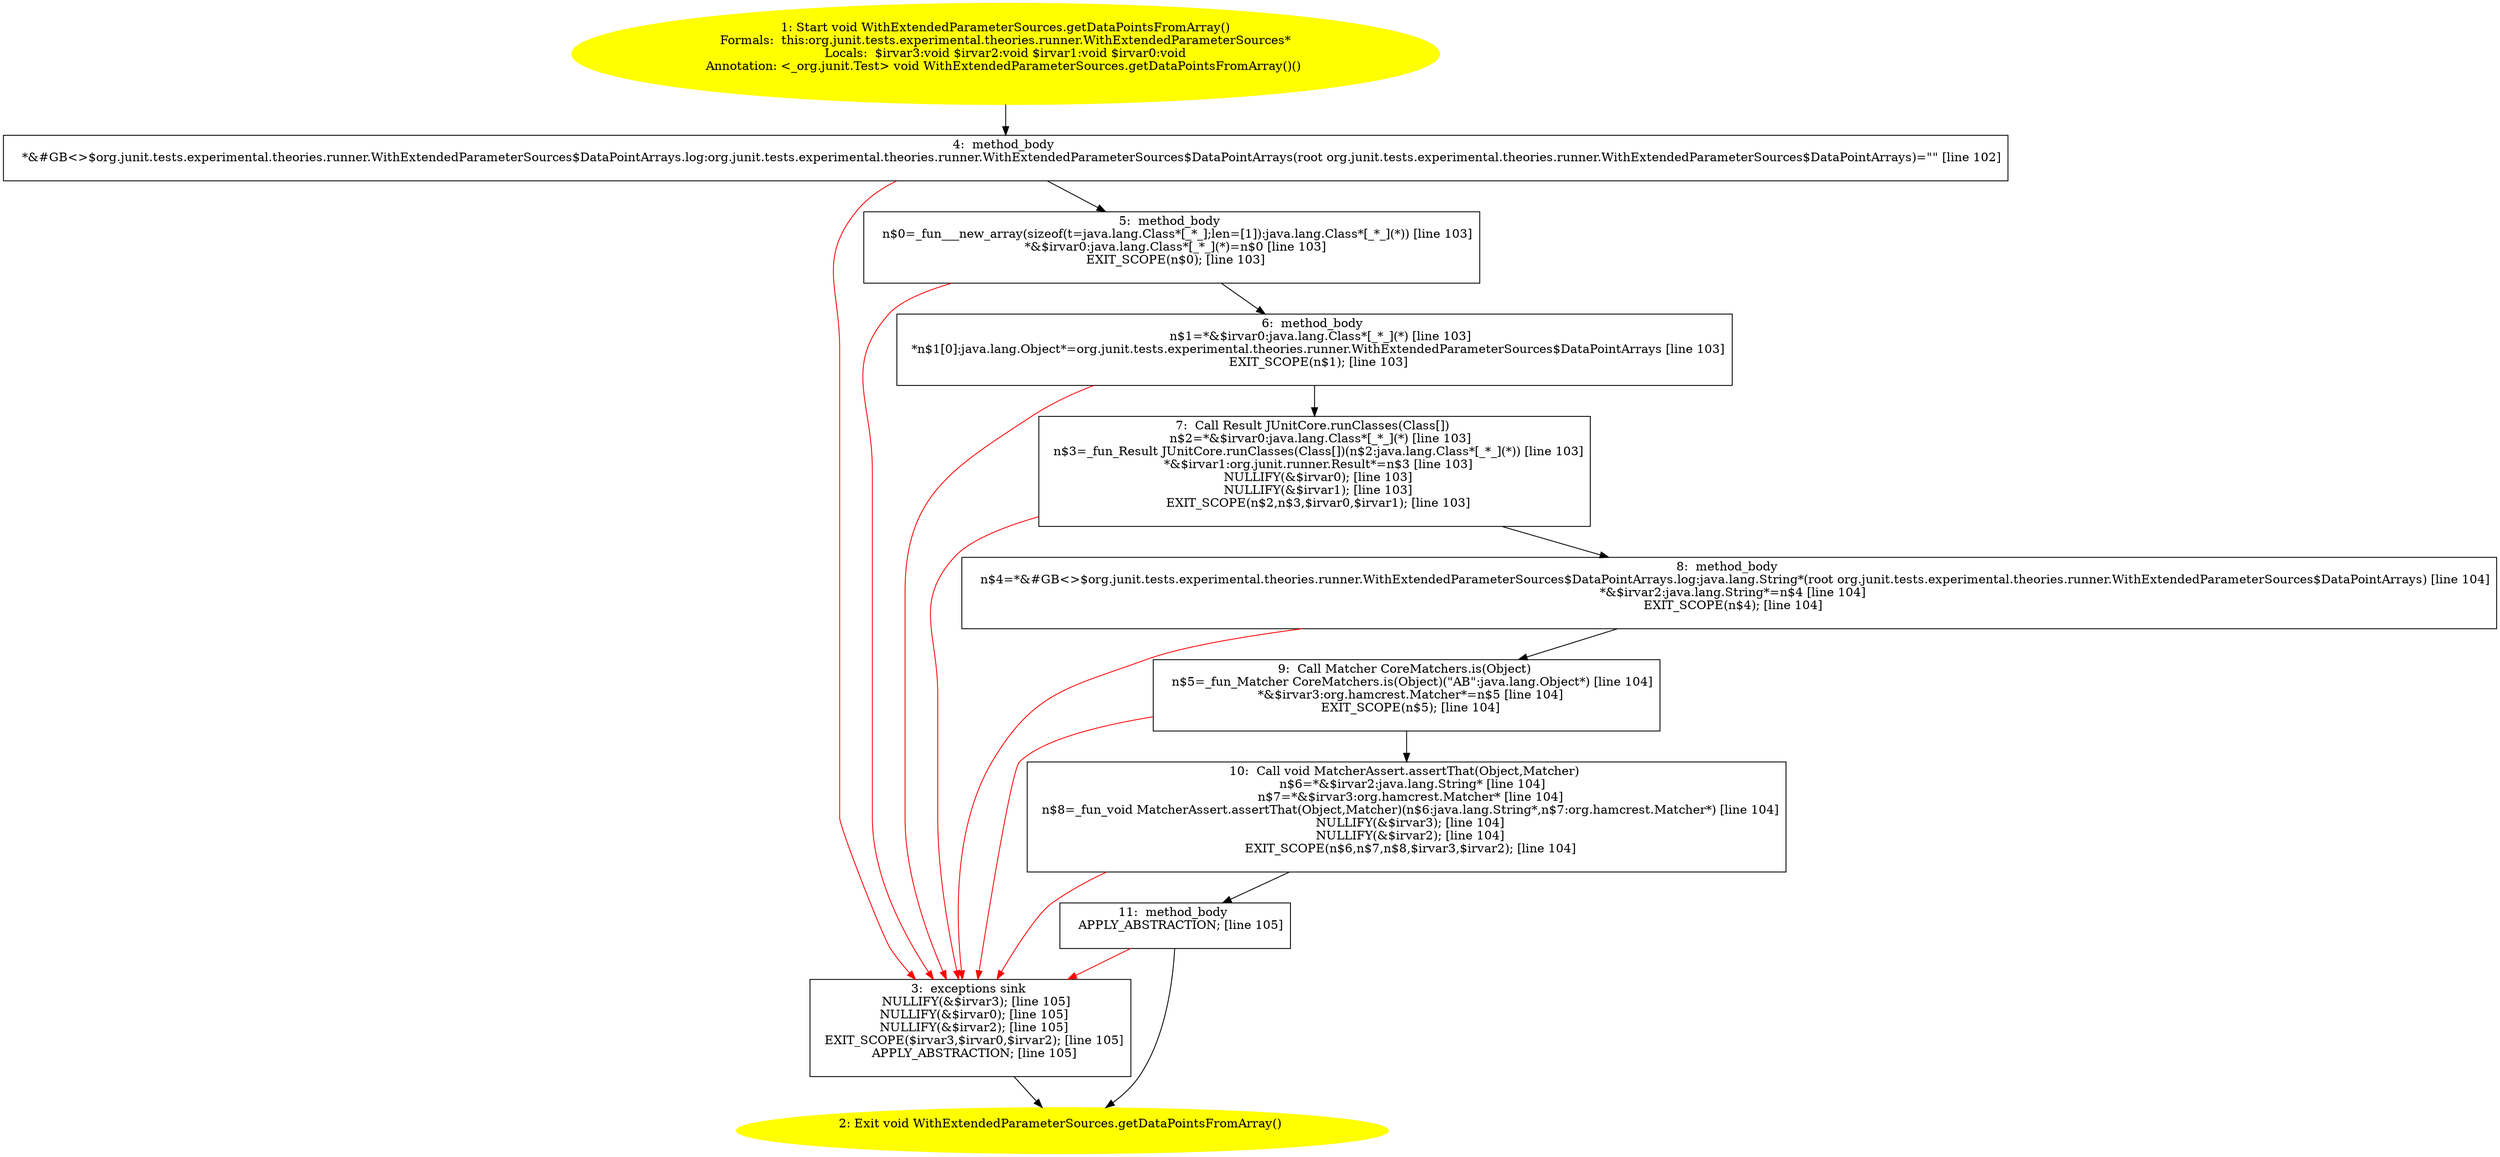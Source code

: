 /* @generated */
digraph cfg {
"org.junit.tests.experimental.theories.runner.WithExtendedParameterSources.getDataPointsFromArray():v.c74b30477dbba7d6fe135ada4d9d743b_1" [label="1: Start void WithExtendedParameterSources.getDataPointsFromArray()\nFormals:  this:org.junit.tests.experimental.theories.runner.WithExtendedParameterSources*\nLocals:  $irvar3:void $irvar2:void $irvar1:void $irvar0:void\nAnnotation: <_org.junit.Test> void WithExtendedParameterSources.getDataPointsFromArray()() \n  " color=yellow style=filled]
	

	 "org.junit.tests.experimental.theories.runner.WithExtendedParameterSources.getDataPointsFromArray():v.c74b30477dbba7d6fe135ada4d9d743b_1" -> "org.junit.tests.experimental.theories.runner.WithExtendedParameterSources.getDataPointsFromArray():v.c74b30477dbba7d6fe135ada4d9d743b_4" ;
"org.junit.tests.experimental.theories.runner.WithExtendedParameterSources.getDataPointsFromArray():v.c74b30477dbba7d6fe135ada4d9d743b_2" [label="2: Exit void WithExtendedParameterSources.getDataPointsFromArray() \n  " color=yellow style=filled]
	

"org.junit.tests.experimental.theories.runner.WithExtendedParameterSources.getDataPointsFromArray():v.c74b30477dbba7d6fe135ada4d9d743b_3" [label="3:  exceptions sink \n   NULLIFY(&$irvar3); [line 105]\n  NULLIFY(&$irvar0); [line 105]\n  NULLIFY(&$irvar2); [line 105]\n  EXIT_SCOPE($irvar3,$irvar0,$irvar2); [line 105]\n  APPLY_ABSTRACTION; [line 105]\n " shape="box"]
	

	 "org.junit.tests.experimental.theories.runner.WithExtendedParameterSources.getDataPointsFromArray():v.c74b30477dbba7d6fe135ada4d9d743b_3" -> "org.junit.tests.experimental.theories.runner.WithExtendedParameterSources.getDataPointsFromArray():v.c74b30477dbba7d6fe135ada4d9d743b_2" ;
"org.junit.tests.experimental.theories.runner.WithExtendedParameterSources.getDataPointsFromArray():v.c74b30477dbba7d6fe135ada4d9d743b_4" [label="4:  method_body \n   *&#GB<>$org.junit.tests.experimental.theories.runner.WithExtendedParameterSources$DataPointArrays.log:org.junit.tests.experimental.theories.runner.WithExtendedParameterSources$DataPointArrays(root org.junit.tests.experimental.theories.runner.WithExtendedParameterSources$DataPointArrays)=\"\" [line 102]\n " shape="box"]
	

	 "org.junit.tests.experimental.theories.runner.WithExtendedParameterSources.getDataPointsFromArray():v.c74b30477dbba7d6fe135ada4d9d743b_4" -> "org.junit.tests.experimental.theories.runner.WithExtendedParameterSources.getDataPointsFromArray():v.c74b30477dbba7d6fe135ada4d9d743b_5" ;
	 "org.junit.tests.experimental.theories.runner.WithExtendedParameterSources.getDataPointsFromArray():v.c74b30477dbba7d6fe135ada4d9d743b_4" -> "org.junit.tests.experimental.theories.runner.WithExtendedParameterSources.getDataPointsFromArray():v.c74b30477dbba7d6fe135ada4d9d743b_3" [color="red" ];
"org.junit.tests.experimental.theories.runner.WithExtendedParameterSources.getDataPointsFromArray():v.c74b30477dbba7d6fe135ada4d9d743b_5" [label="5:  method_body \n   n$0=_fun___new_array(sizeof(t=java.lang.Class*[_*_];len=[1]):java.lang.Class*[_*_](*)) [line 103]\n  *&$irvar0:java.lang.Class*[_*_](*)=n$0 [line 103]\n  EXIT_SCOPE(n$0); [line 103]\n " shape="box"]
	

	 "org.junit.tests.experimental.theories.runner.WithExtendedParameterSources.getDataPointsFromArray():v.c74b30477dbba7d6fe135ada4d9d743b_5" -> "org.junit.tests.experimental.theories.runner.WithExtendedParameterSources.getDataPointsFromArray():v.c74b30477dbba7d6fe135ada4d9d743b_6" ;
	 "org.junit.tests.experimental.theories.runner.WithExtendedParameterSources.getDataPointsFromArray():v.c74b30477dbba7d6fe135ada4d9d743b_5" -> "org.junit.tests.experimental.theories.runner.WithExtendedParameterSources.getDataPointsFromArray():v.c74b30477dbba7d6fe135ada4d9d743b_3" [color="red" ];
"org.junit.tests.experimental.theories.runner.WithExtendedParameterSources.getDataPointsFromArray():v.c74b30477dbba7d6fe135ada4d9d743b_6" [label="6:  method_body \n   n$1=*&$irvar0:java.lang.Class*[_*_](*) [line 103]\n  *n$1[0]:java.lang.Object*=org.junit.tests.experimental.theories.runner.WithExtendedParameterSources$DataPointArrays [line 103]\n  EXIT_SCOPE(n$1); [line 103]\n " shape="box"]
	

	 "org.junit.tests.experimental.theories.runner.WithExtendedParameterSources.getDataPointsFromArray():v.c74b30477dbba7d6fe135ada4d9d743b_6" -> "org.junit.tests.experimental.theories.runner.WithExtendedParameterSources.getDataPointsFromArray():v.c74b30477dbba7d6fe135ada4d9d743b_7" ;
	 "org.junit.tests.experimental.theories.runner.WithExtendedParameterSources.getDataPointsFromArray():v.c74b30477dbba7d6fe135ada4d9d743b_6" -> "org.junit.tests.experimental.theories.runner.WithExtendedParameterSources.getDataPointsFromArray():v.c74b30477dbba7d6fe135ada4d9d743b_3" [color="red" ];
"org.junit.tests.experimental.theories.runner.WithExtendedParameterSources.getDataPointsFromArray():v.c74b30477dbba7d6fe135ada4d9d743b_7" [label="7:  Call Result JUnitCore.runClasses(Class[]) \n   n$2=*&$irvar0:java.lang.Class*[_*_](*) [line 103]\n  n$3=_fun_Result JUnitCore.runClasses(Class[])(n$2:java.lang.Class*[_*_](*)) [line 103]\n  *&$irvar1:org.junit.runner.Result*=n$3 [line 103]\n  NULLIFY(&$irvar0); [line 103]\n  NULLIFY(&$irvar1); [line 103]\n  EXIT_SCOPE(n$2,n$3,$irvar0,$irvar1); [line 103]\n " shape="box"]
	

	 "org.junit.tests.experimental.theories.runner.WithExtendedParameterSources.getDataPointsFromArray():v.c74b30477dbba7d6fe135ada4d9d743b_7" -> "org.junit.tests.experimental.theories.runner.WithExtendedParameterSources.getDataPointsFromArray():v.c74b30477dbba7d6fe135ada4d9d743b_8" ;
	 "org.junit.tests.experimental.theories.runner.WithExtendedParameterSources.getDataPointsFromArray():v.c74b30477dbba7d6fe135ada4d9d743b_7" -> "org.junit.tests.experimental.theories.runner.WithExtendedParameterSources.getDataPointsFromArray():v.c74b30477dbba7d6fe135ada4d9d743b_3" [color="red" ];
"org.junit.tests.experimental.theories.runner.WithExtendedParameterSources.getDataPointsFromArray():v.c74b30477dbba7d6fe135ada4d9d743b_8" [label="8:  method_body \n   n$4=*&#GB<>$org.junit.tests.experimental.theories.runner.WithExtendedParameterSources$DataPointArrays.log:java.lang.String*(root org.junit.tests.experimental.theories.runner.WithExtendedParameterSources$DataPointArrays) [line 104]\n  *&$irvar2:java.lang.String*=n$4 [line 104]\n  EXIT_SCOPE(n$4); [line 104]\n " shape="box"]
	

	 "org.junit.tests.experimental.theories.runner.WithExtendedParameterSources.getDataPointsFromArray():v.c74b30477dbba7d6fe135ada4d9d743b_8" -> "org.junit.tests.experimental.theories.runner.WithExtendedParameterSources.getDataPointsFromArray():v.c74b30477dbba7d6fe135ada4d9d743b_9" ;
	 "org.junit.tests.experimental.theories.runner.WithExtendedParameterSources.getDataPointsFromArray():v.c74b30477dbba7d6fe135ada4d9d743b_8" -> "org.junit.tests.experimental.theories.runner.WithExtendedParameterSources.getDataPointsFromArray():v.c74b30477dbba7d6fe135ada4d9d743b_3" [color="red" ];
"org.junit.tests.experimental.theories.runner.WithExtendedParameterSources.getDataPointsFromArray():v.c74b30477dbba7d6fe135ada4d9d743b_9" [label="9:  Call Matcher CoreMatchers.is(Object) \n   n$5=_fun_Matcher CoreMatchers.is(Object)(\"AB\":java.lang.Object*) [line 104]\n  *&$irvar3:org.hamcrest.Matcher*=n$5 [line 104]\n  EXIT_SCOPE(n$5); [line 104]\n " shape="box"]
	

	 "org.junit.tests.experimental.theories.runner.WithExtendedParameterSources.getDataPointsFromArray():v.c74b30477dbba7d6fe135ada4d9d743b_9" -> "org.junit.tests.experimental.theories.runner.WithExtendedParameterSources.getDataPointsFromArray():v.c74b30477dbba7d6fe135ada4d9d743b_10" ;
	 "org.junit.tests.experimental.theories.runner.WithExtendedParameterSources.getDataPointsFromArray():v.c74b30477dbba7d6fe135ada4d9d743b_9" -> "org.junit.tests.experimental.theories.runner.WithExtendedParameterSources.getDataPointsFromArray():v.c74b30477dbba7d6fe135ada4d9d743b_3" [color="red" ];
"org.junit.tests.experimental.theories.runner.WithExtendedParameterSources.getDataPointsFromArray():v.c74b30477dbba7d6fe135ada4d9d743b_10" [label="10:  Call void MatcherAssert.assertThat(Object,Matcher) \n   n$6=*&$irvar2:java.lang.String* [line 104]\n  n$7=*&$irvar3:org.hamcrest.Matcher* [line 104]\n  n$8=_fun_void MatcherAssert.assertThat(Object,Matcher)(n$6:java.lang.String*,n$7:org.hamcrest.Matcher*) [line 104]\n  NULLIFY(&$irvar3); [line 104]\n  NULLIFY(&$irvar2); [line 104]\n  EXIT_SCOPE(n$6,n$7,n$8,$irvar3,$irvar2); [line 104]\n " shape="box"]
	

	 "org.junit.tests.experimental.theories.runner.WithExtendedParameterSources.getDataPointsFromArray():v.c74b30477dbba7d6fe135ada4d9d743b_10" -> "org.junit.tests.experimental.theories.runner.WithExtendedParameterSources.getDataPointsFromArray():v.c74b30477dbba7d6fe135ada4d9d743b_11" ;
	 "org.junit.tests.experimental.theories.runner.WithExtendedParameterSources.getDataPointsFromArray():v.c74b30477dbba7d6fe135ada4d9d743b_10" -> "org.junit.tests.experimental.theories.runner.WithExtendedParameterSources.getDataPointsFromArray():v.c74b30477dbba7d6fe135ada4d9d743b_3" [color="red" ];
"org.junit.tests.experimental.theories.runner.WithExtendedParameterSources.getDataPointsFromArray():v.c74b30477dbba7d6fe135ada4d9d743b_11" [label="11:  method_body \n   APPLY_ABSTRACTION; [line 105]\n " shape="box"]
	

	 "org.junit.tests.experimental.theories.runner.WithExtendedParameterSources.getDataPointsFromArray():v.c74b30477dbba7d6fe135ada4d9d743b_11" -> "org.junit.tests.experimental.theories.runner.WithExtendedParameterSources.getDataPointsFromArray():v.c74b30477dbba7d6fe135ada4d9d743b_2" ;
	 "org.junit.tests.experimental.theories.runner.WithExtendedParameterSources.getDataPointsFromArray():v.c74b30477dbba7d6fe135ada4d9d743b_11" -> "org.junit.tests.experimental.theories.runner.WithExtendedParameterSources.getDataPointsFromArray():v.c74b30477dbba7d6fe135ada4d9d743b_3" [color="red" ];
}
